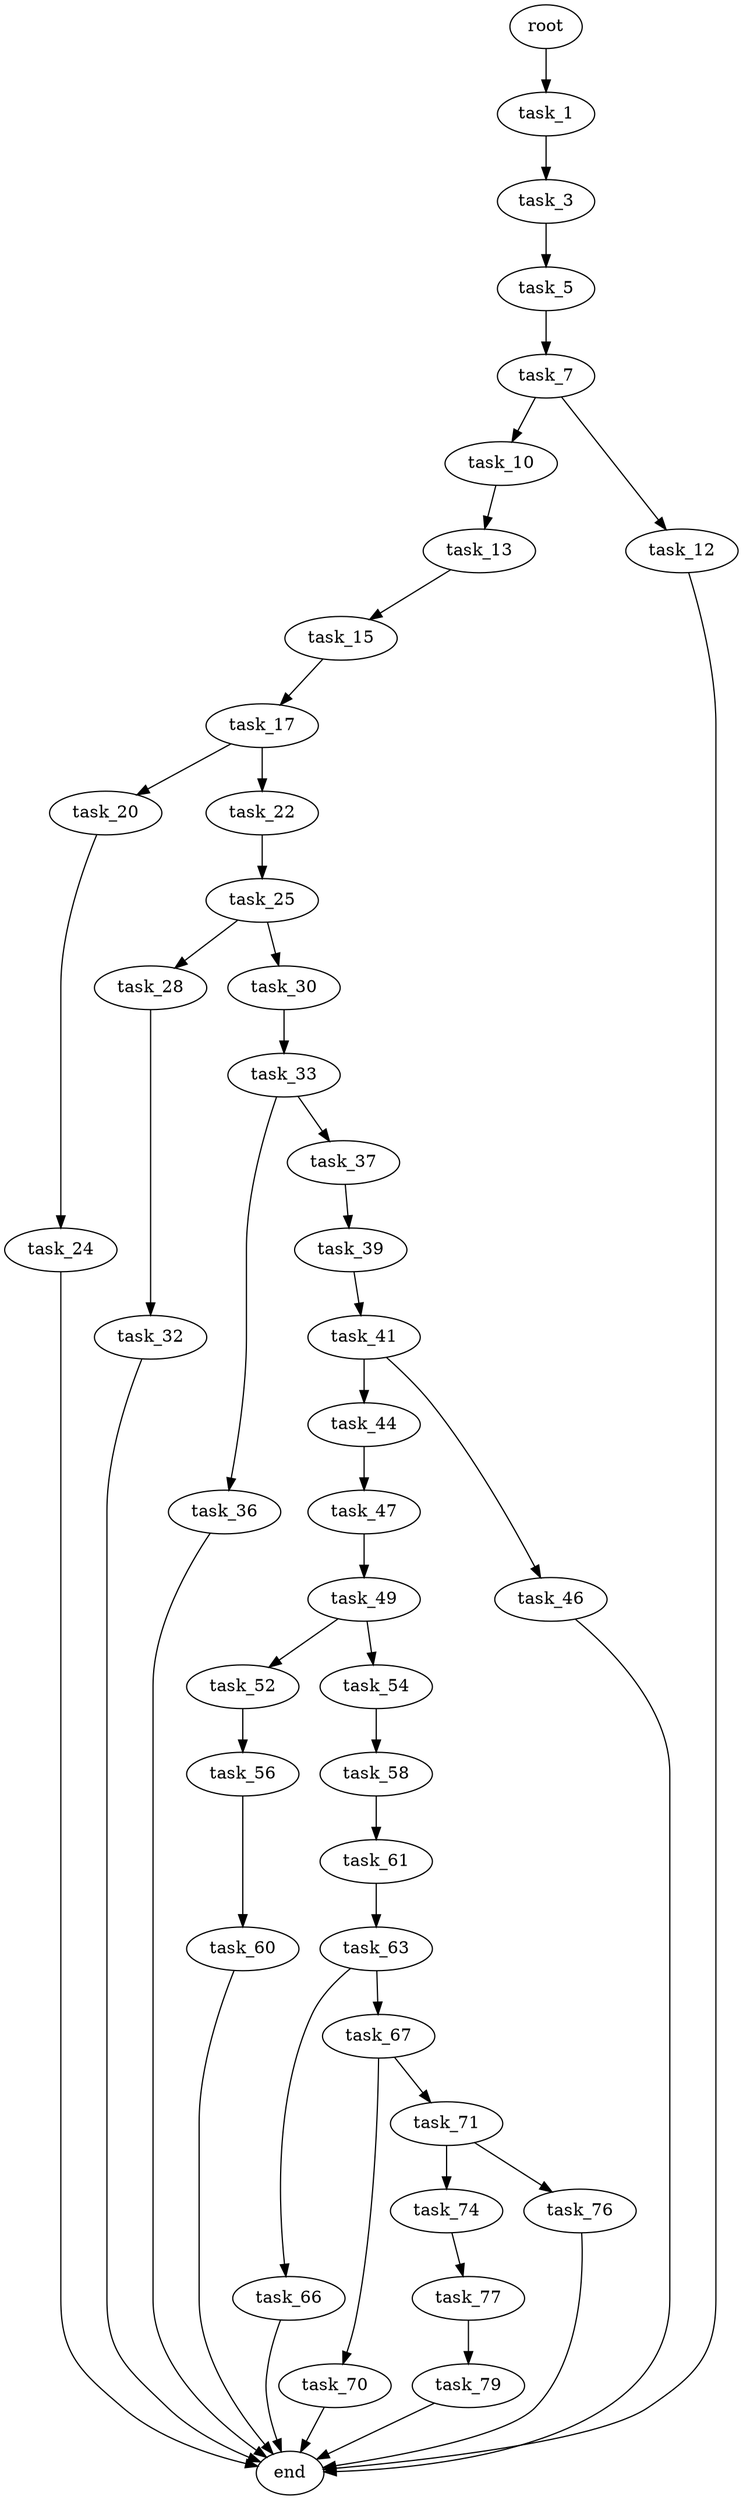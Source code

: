 digraph G {
  root [size="0.000000"];
  task_1 [size="211525329723.000000"];
  task_3 [size="68719476736.000000"];
  task_5 [size="28991029248.000000"];
  task_7 [size="4488342689.000000"];
  task_10 [size="231928233984.000000"];
  task_12 [size="33819808176.000000"];
  task_13 [size="28991029248.000000"];
  task_15 [size="38374565679.000000"];
  task_17 [size="137571986684.000000"];
  task_20 [size="2022403483.000000"];
  task_22 [size="16459448336.000000"];
  task_24 [size="53598313017.000000"];
  task_25 [size="70774686973.000000"];
  task_28 [size="20767145501.000000"];
  task_30 [size="549755813888.000000"];
  task_32 [size="251268495118.000000"];
  task_33 [size="134217728000.000000"];
  task_36 [size="31564238482.000000"];
  task_37 [size="16649031282.000000"];
  task_39 [size="8589934592.000000"];
  task_41 [size="123616738964.000000"];
  task_44 [size="3528575925.000000"];
  task_46 [size="28991029248.000000"];
  task_47 [size="782757789696.000000"];
  task_49 [size="325042804561.000000"];
  task_52 [size="368293445632.000000"];
  task_54 [size="68719476736.000000"];
  task_56 [size="68719476736.000000"];
  task_58 [size="32092183687.000000"];
  task_60 [size="368293445632.000000"];
  task_61 [size="803152617629.000000"];
  task_63 [size="29766255721.000000"];
  task_66 [size="443410691437.000000"];
  task_67 [size="231928233984.000000"];
  task_70 [size="231928233984.000000"];
  task_71 [size="48440261583.000000"];
  task_74 [size="193844357326.000000"];
  task_76 [size="549755813888.000000"];
  task_77 [size="5450667930.000000"];
  task_79 [size="389426596136.000000"];
  end [size="0.000000"];

  root -> task_1 [size="1.000000"];
  task_1 -> task_3 [size="301989888.000000"];
  task_3 -> task_5 [size="134217728.000000"];
  task_5 -> task_7 [size="75497472.000000"];
  task_7 -> task_10 [size="134217728.000000"];
  task_7 -> task_12 [size="134217728.000000"];
  task_10 -> task_13 [size="301989888.000000"];
  task_12 -> end [size="1.000000"];
  task_13 -> task_15 [size="75497472.000000"];
  task_15 -> task_17 [size="134217728.000000"];
  task_17 -> task_20 [size="301989888.000000"];
  task_17 -> task_22 [size="301989888.000000"];
  task_20 -> task_24 [size="209715200.000000"];
  task_22 -> task_25 [size="301989888.000000"];
  task_24 -> end [size="1.000000"];
  task_25 -> task_28 [size="75497472.000000"];
  task_25 -> task_30 [size="75497472.000000"];
  task_28 -> task_32 [size="411041792.000000"];
  task_30 -> task_33 [size="536870912.000000"];
  task_32 -> end [size="1.000000"];
  task_33 -> task_36 [size="209715200.000000"];
  task_33 -> task_37 [size="209715200.000000"];
  task_36 -> end [size="1.000000"];
  task_37 -> task_39 [size="679477248.000000"];
  task_39 -> task_41 [size="33554432.000000"];
  task_41 -> task_44 [size="301989888.000000"];
  task_41 -> task_46 [size="301989888.000000"];
  task_44 -> task_47 [size="75497472.000000"];
  task_46 -> end [size="1.000000"];
  task_47 -> task_49 [size="679477248.000000"];
  task_49 -> task_52 [size="411041792.000000"];
  task_49 -> task_54 [size="411041792.000000"];
  task_52 -> task_56 [size="411041792.000000"];
  task_54 -> task_58 [size="134217728.000000"];
  task_56 -> task_60 [size="134217728.000000"];
  task_58 -> task_61 [size="536870912.000000"];
  task_60 -> end [size="1.000000"];
  task_61 -> task_63 [size="536870912.000000"];
  task_63 -> task_66 [size="33554432.000000"];
  task_63 -> task_67 [size="33554432.000000"];
  task_66 -> end [size="1.000000"];
  task_67 -> task_70 [size="301989888.000000"];
  task_67 -> task_71 [size="301989888.000000"];
  task_70 -> end [size="1.000000"];
  task_71 -> task_74 [size="838860800.000000"];
  task_71 -> task_76 [size="838860800.000000"];
  task_74 -> task_77 [size="411041792.000000"];
  task_76 -> end [size="1.000000"];
  task_77 -> task_79 [size="209715200.000000"];
  task_79 -> end [size="1.000000"];
}
